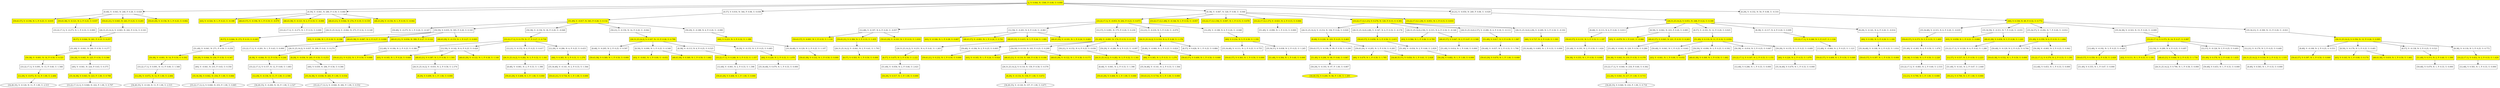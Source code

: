 digraph {nodecdf7cd9594ad44c6a8752987550eac6e [label="[], V: 0.044, N: 1500, P: 0.00, U: 0.000", shape="box", fillcolor=yellow, style=filled];
nodefbf0f184972a4de892998284f1120c69 [label="[0,48], V: -0.043, N: 248, P: 0.28, U: 0.028", shape="box"];
node559e3ee1ff1449358e670941b3fd97f3 [label="[59,43,57], V: -0.194, N: 1, P: 0.25, U: -0.035", shape="box", fillcolor=yellow, style=filled];
nodefbf0f184972a4de892998284f1120c69 -> node559e3ee1ff1449358e670941b3fd97f3;
node09cb5db0d84641368be1bdd8b71d37bd [label="[59,43,38], V: -0.121, N: 2, P: 0.25, U: 0.037", shape="box", fillcolor=yellow, style=filled];
nodeb1d6a8e679534c09b341a597ca86a5fc [label="[33,22,17,1], V: -0.273, N: 1, P: 0.33, U: 0.000", shape="box"];
node09cb5db0d84641368be1bdd8b71d37bd -> nodeb1d6a8e679534c09b341a597ca86a5fc;
nodefbf0f184972a4de892998284f1120c69 -> node09cb5db0d84641368be1bdd8b71d37bd;
nodeb70d1be71f014fc994460257d2fdcc20 [label="[59,43,21], V: 0.045, N: 243, P: 0.25, U: 0.203", shape="box", fillcolor=yellow, style=filled];
node703f654d61014d66a55c1176c318f6c2 [label="[26,31,25,14,2], V: -0.043, N: 242, P: 0.32, U: 0.161", shape="box"];
noded98b7e4cb14c4d9da69cf3e8e203452b [label="[8,57], V: 0.044, N: 241, P: 0.33, U: 0.257", shape="box", fillcolor=yellow, style=filled];
node2be133e4be4a461cb9239f635c6e7f6f [label="[51,49], V: -0.041, N: 240, P: 0.50, U: 0.277", shape="box"];
node17e1005ee3644946a7b67e35718baa7a [label="[50,38], V: -0.001, N: 14, P: 0.50, U: 0.321", shape="box", fillcolor=yellow, style=filled];
node9038852ae9cf41348162ee91c7b73fdd [label="[33,22,17,1], V: 0.091, N: 13, P: 0.60, U: 1.568", shape="box"];
node3dd1236a30b64e36808d3a605a17480b [label="[12,29], V: -0.072, N: 12, P: 1.00, U: 2.484", shape="box", fillcolor=yellow, style=filled];
node376fcd6a359b4eb4b6e0c2aae80a2b91 [label="[34,40,35], V: -0.120, N: 11, P: 1.00, U: 2.515", shape="ellipse"];
node3dd1236a30b64e36808d3a605a17480b -> node376fcd6a359b4eb4b6e0c2aae80a2b91;
node9038852ae9cf41348162ee91c7b73fdd -> node3dd1236a30b64e36808d3a605a17480b;
node17e1005ee3644946a7b67e35718baa7a -> node9038852ae9cf41348162ee91c7b73fdd;
node2be133e4be4a461cb9239f635c6e7f6f -> node17e1005ee3644946a7b67e35718baa7a;
node5249b02521be415c81aee5374c72b631 [label="[50,29], V: 0.045, N: 225, P: 0.50, U: 0.366", shape="box", fillcolor=yellow, style=filled];
node45192e12cdfa4cfcb5abe7a6384c932d [label="[40], V: -0.041, N: 224, P: 0.63, U: 0.375", shape="box"];
node7d41a12db1974d48a198cfe714662c7b [label="[35,34,38], V: 0.043, N: 223, P: 1.00, U: 0.708", shape="box", fillcolor=yellow, style=filled];
node60d723d6bc154d56ab5b9abde0a153e8 [label="[33,22,17,12,1], V: 0.040, N: 222, P: 1.00, U: 0.707", shape="ellipse"];
node7d41a12db1974d48a198cfe714662c7b -> node60d723d6bc154d56ab5b9abde0a153e8;
node45192e12cdfa4cfcb5abe7a6384c932d -> node7d41a12db1974d48a198cfe714662c7b;
node5249b02521be415c81aee5374c72b631 -> node45192e12cdfa4cfcb5abe7a6384c932d;
node2be133e4be4a461cb9239f635c6e7f6f -> node5249b02521be415c81aee5374c72b631;
noded98b7e4cb14c4d9da69cf3e8e203452b -> node2be133e4be4a461cb9239f635c6e7f6f;
node703f654d61014d66a55c1176c318f6c2 -> noded98b7e4cb14c4d9da69cf3e8e203452b;
nodeb70d1be71f014fc994460257d2fdcc20 -> node703f654d61014d66a55c1176c318f6c2;
nodefbf0f184972a4de892998284f1120c69 -> nodeb70d1be71f014fc994460257d2fdcc20;
node7fd7612f0feb4b12b140b87bf3f72e57 [label="[59,43,29], V: -0.156, N: 1, P: 0.25, U: 0.002", shape="box", fillcolor=yellow, style=filled];
nodefbf0f184972a4de892998284f1120c69 -> node7fd7612f0feb4b12b140b87bf3f72e57;
nodecdf7cd9594ad44c6a8752987550eac6e -> nodefbf0f184972a4de892998284f1120c69;
node6e9bae529e1f4dddb448a16462a08417 [label="[0,59], V: -0.041, N: 280, P: 0.39, U: 0.060", shape="box"];
node390729fbdb82465eb7d8c64c7629e1c5 [label="[43], V: -0.324, N: 1, P: 0.23, U: -0.188", shape="box", fillcolor=yellow, style=filled];
node6e9bae529e1f4dddb448a16462a08417 -> node390729fbdb82465eb7d8c64c7629e1c5;
node38a12887caa6421098987c473ffe29c3 [label="[48,43,57], V: -0.194, N: 1, P: 0.19, U: -0.079", shape="box", fillcolor=yellow, style=filled];
node6e9bae529e1f4dddb448a16462a08417 -> node38a12887caa6421098987c473ffe29c3;
node33ec1484f07b414cb4205cf6674a8a05 [label="[48,43,38], V: -0.121, N: 2, P: 0.19, U: -0.006", shape="box", fillcolor=yellow, style=filled];
nodecc1ddbaa59da48d2badc750a624713c0 [label="[33,22,17,1], V: -0.273, N: 1, P: 0.33, U: 0.000", shape="box"];
node33ec1484f07b414cb4205cf6674a8a05 -> nodecc1ddbaa59da48d2badc750a624713c0;
node6e9bae529e1f4dddb448a16462a08417 -> node33ec1484f07b414cb4205cf6674a8a05;
node6ce6ce2591b946fba9f9f1eaae4ff62c [label="[48,43,21], V: 0.044, N: 274, P: 0.19, U: 0.159", shape="box", fillcolor=yellow, style=filled];
nodefc2d81e919784d908d1f8b33f0fc940f [label="[26,31,25,14,2], V: -0.042, N: 273, P: 0.32, U: 0.149", shape="box"];
node5fe260bec01c44a1abee33a3be567b93 [label="[8,57], V: 0.044, N: 272, P: 0.33, U: 0.245", shape="box", fillcolor=yellow, style=filled];
node3a516d012d4f4378a30a042dd5751e61 [label="[51,49], V: -0.041, N: 271, P: 0.50, U: 0.258", shape="box"];
nodedd0a2cdf9e6d47108a6726dfa87d69b9 [label="[50,38], V: -0.001, N: 14, P: 0.50, U: 0.302", shape="box", fillcolor=yellow, style=filled];
noded7a1d0d88ce0466bbb6ca84268118241 [label="[33,22,17,1], V: 0.091, N: 13, P: 0.60, U: 1.568", shape="box"];
node856fc2a4e5a24a69b1aebead1d133229 [label="[12,29], V: -0.072, N: 12, P: 1.00, U: 2.484", shape="box", fillcolor=yellow, style=filled];
nodef0a925424ff4451799ac3de2185801cc [label="[34,40,35], V: -0.120, N: 11, P: 1.00, U: 2.515", shape="ellipse"];
node856fc2a4e5a24a69b1aebead1d133229 -> nodef0a925424ff4451799ac3de2185801cc;
noded7a1d0d88ce0466bbb6ca84268118241 -> node856fc2a4e5a24a69b1aebead1d133229;
nodedd0a2cdf9e6d47108a6726dfa87d69b9 -> noded7a1d0d88ce0466bbb6ca84268118241;
node3a516d012d4f4378a30a042dd5751e61 -> nodedd0a2cdf9e6d47108a6726dfa87d69b9;
node5fd26df13c7d41efb5fd0f3702c6ce73 [label="[50,29], V: 0.044, N: 256, P: 0.50, U: 0.347", shape="box", fillcolor=yellow, style=filled];
node58ba4f757cea42fe82a73b27c95dcf07 [label="[40], V: -0.041, N: 255, P: 0.63, U: 0.350", shape="box"];
node2162aa7459f340d4b368668ac63eab2d [label="[35,34,38], V: 0.042, N: 254, P: 1.00, U: 0.666", shape="box", fillcolor=yellow, style=filled];
node0fb168cced504630a44719b5929384d0 [label="[33,22,17,12,1], V: 0.040, N: 253, P: 1.00, U: 0.665", shape="ellipse"];
node2162aa7459f340d4b368668ac63eab2d -> node0fb168cced504630a44719b5929384d0;
node58ba4f757cea42fe82a73b27c95dcf07 -> node2162aa7459f340d4b368668ac63eab2d;
node5fd26df13c7d41efb5fd0f3702c6ce73 -> node58ba4f757cea42fe82a73b27c95dcf07;
node3a516d012d4f4378a30a042dd5751e61 -> node5fd26df13c7d41efb5fd0f3702c6ce73;
node5fe260bec01c44a1abee33a3be567b93 -> node3a516d012d4f4378a30a042dd5751e61;
nodefc2d81e919784d908d1f8b33f0fc940f -> node5fe260bec01c44a1abee33a3be567b93;
node6ce6ce2591b946fba9f9f1eaae4ff62c -> nodefc2d81e919784d908d1f8b33f0fc940f;
node6e9bae529e1f4dddb448a16462a08417 -> node6ce6ce2591b946fba9f9f1eaae4ff62c;
nodea6220ff255604c38a51a672af4182e57 [label="[48,43,29], V: -0.156, N: 1, P: 0.19, U: -0.042", shape="box", fillcolor=yellow, style=filled];
node6e9bae529e1f4dddb448a16462a08417 -> nodea6220ff255604c38a51a672af4182e57;
nodecdf7cd9594ad44c6a8752987550eac6e -> node6e9bae529e1f4dddb448a16462a08417;
node111ecbb84fb941a696602bf75c50cdb2 [label="[0,57], V: 0.016, N: 344, P: 0.08, U: 0.038", shape="box"];
node3e1af1dae3a04372bcd637e11965311a [label="[51,49], V: -0.017, N: 343, P: 0.28, U: 0.132", shape="box", fillcolor=yellow, style=filled];
node1113868854924cdd813cd8ca4998764b [label="[50,48], V: -0.275, N: 1, P: 0.20, U: -0.167", shape="box"];
node3e1af1dae3a04372bcd637e11965311a -> node1113868854924cdd813cd8ca4998764b;
nodedbb672f070b54cc797a7155350f28ad1 [label="[50,59], V: 0.035, N: 305, P: 0.20, U: 0.143", shape="box"];
node1740614f1c854c2dabd374da4cfd15bc [label="[43], V: -0.296, N: 1, P: 0.18, U: -0.196", shape="box", fillcolor=yellow, style=filled];
nodedbb672f070b54cc797a7155350f28ad1 -> node1740614f1c854c2dabd374da4cfd15bc;
node38ae50675ae14b72b633d420df72b510 [label="[48,43,38], V: -0.067, N: 2, P: 0.27, U: 0.090", shape="box", fillcolor=yellow, style=filled];
node75cce0f48dec4df58343acac755b4d32 [label="[33,22,17,1], V: -0.201, N: 1, P: 0.43, U: 0.000", shape="box"];
node38ae50675ae14b72b633d420df72b510 -> node75cce0f48dec4df58343acac755b4d32;
nodedbb672f070b54cc797a7155350f28ad1 -> node38ae50675ae14b72b633d420df72b510;
nodea347ebb98ff94293b6f8eaacf654afa9 [label="[48,43,21], V: -0.034, N: 300, P: 0.27, U: 0.122", shape="box", fillcolor=yellow, style=filled];
node2eca1d45f3164c79b9bfa7e6e504bab5 [label="[26,31,25,14,2], V: 0.037, N: 299, P: 0.41, U: 0.274", shape="box"];
node6ade15461dd54b33876767ec65d7e714 [label="[8,38], V: -0.044, N: 13, P: 0.50, U: 0.244", shape="box", fillcolor=yellow, style=filled];
node6c6e7cc1f5434edc80f6ba34bf735ec2 [label="[33,22,17,1], V: 0.157, N: 12, P: 0.60, U: 1.683", shape="box"];
node1b513367a56a41b6acf2e31d8cc908c1 [label="[12,29], V: -0.136, N: 11, P: 1.00, U: 2.506", shape="box", fillcolor=yellow, style=filled];
node75b7f148762242a8aba8303553d31070 [label="[34,40,35], V: -0.200, N: 10, P: 1.00, U: 2.527", shape="ellipse"];
node1b513367a56a41b6acf2e31d8cc908c1 -> node75b7f148762242a8aba8303553d31070;
node6c6e7cc1f5434edc80f6ba34bf735ec2 -> node1b513367a56a41b6acf2e31d8cc908c1;
node6ade15461dd54b33876767ec65d7e714 -> node6c6e7cc1f5434edc80f6ba34bf735ec2;
node2eca1d45f3164c79b9bfa7e6e504bab5 -> node6ade15461dd54b33876767ec65d7e714;
nodec4426fd82a6b4a45b982349109babbf9 [label="[8,29], V: -0.036, N: 285, P: 0.50, U: 0.253", shape="box", fillcolor=yellow, style=filled];
node99fc540016314d2ba5c8cbd0348a6313 [label="[40], V: 0.039, N: 284, P: 0.56, U: 0.366", shape="box"];
nodefb73f02e91d547b0a2c3755224f0d473 [label="[35,34,38], V: -0.038, N: 283, P: 1.00, U: 0.554", shape="box", fillcolor=yellow, style=filled];
node73138088c7954bfa87bff8d2447e576d [label="[33,22,17,12,1], V: -0.040, N: 282, P: 1.00, U: 0.552", shape="ellipse"];
nodefb73f02e91d547b0a2c3755224f0d473 -> node73138088c7954bfa87bff8d2447e576d;
node99fc540016314d2ba5c8cbd0348a6313 -> nodefb73f02e91d547b0a2c3755224f0d473;
nodec4426fd82a6b4a45b982349109babbf9 -> node99fc540016314d2ba5c8cbd0348a6313;
node2eca1d45f3164c79b9bfa7e6e504bab5 -> nodec4426fd82a6b4a45b982349109babbf9;
nodea347ebb98ff94293b6f8eaacf654afa9 -> node2eca1d45f3164c79b9bfa7e6e504bab5;
nodedbb672f070b54cc797a7155350f28ad1 -> nodea347ebb98ff94293b6f8eaacf654afa9;
node5ef468fe91db45409ed9e74980343759 [label="[48,43,29], V: -0.153, N: 1, P: 0.27, U: 0.003", shape="box", fillcolor=yellow, style=filled];
nodedbb672f070b54cc797a7155350f28ad1 -> node5ef468fe91db45409ed9e74980343759;
node3e1af1dae3a04372bcd637e11965311a -> nodedbb672f070b54cc797a7155350f28ad1;
nodefdd24fc314974c3f89863b3ebb8765cc [label="[50,38], V: -0.156, N: 18, P: 0.20, U: -0.048", shape="box"];
node08b17933fcf443cb9a4ad71a70e54caa [label="[33,22,17,1], V: 0.170, N: 17, P: 0.27, U: 0.730", shape="box", fillcolor=yellow, style=filled];
node2f599da1d2d5456083cbd517adfed119 [label="[12,48], V: -0.184, N: 2, P: 0.25, U: 0.386", shape="box"];
node39216384eb13402dabe1fd9924f2185b [label="[59,43,21], V: 0.232, N: 1, P: 0.50, U: 0.000", shape="box", fillcolor=yellow, style=filled];
node2f599da1d2d5456083cbd517adfed119 -> node39216384eb13402dabe1fd9924f2185b;
node08b17933fcf443cb9a4ad71a70e54caa -> node2f599da1d2d5456083cbd517adfed119;
node7f1fca6e291e4dd59c1edb846b8ff835 [label="[12,59], V: -0.142, N: 6, P: 0.25, U: 0.428", shape="box"];
node61cc36b321434dbdac880a9b05d789a7 [label="[43], V: -0.165, N: 1, P: 0.24, U: 0.644", shape="box", fillcolor=yellow, style=filled];
node7f1fca6e291e4dd59c1edb846b8ff835 -> node61cc36b321434dbdac880a9b05d789a7;
node6ad8c259e8b14741bc78009f83fbdfd6 [label="[48,43,21], V: 0.387, N: 3, P: 0.38, U: 1.593", shape="box", fillcolor=yellow, style=filled];
node56cf99f1de1c49c488602adff56752c8 [label="[26,31,25,14,2], V: -0.035, N: 2, P: 0.58, U: 2.374", shape="box"];
nodebce52790272940fd9f0973a13960d6ea [label="[8,29], V: 0.499, N: 1, P: 1.00, U: 0.000", shape="box", fillcolor=yellow, style=filled];
node56cf99f1de1c49c488602adff56752c8 -> nodebce52790272940fd9f0973a13960d6ea;
node6ad8c259e8b14741bc78009f83fbdfd6 -> node56cf99f1de1c49c488602adff56752c8;
node7f1fca6e291e4dd59c1edb846b8ff835 -> node6ad8c259e8b14741bc78009f83fbdfd6;
node09cbea24801b402dbda213133c316071 [label="[48,43,29], V: -0.122, N: 1, P: 0.38, U: 1.140", shape="box", fillcolor=yellow, style=filled];
node7f1fca6e291e4dd59c1edb846b8ff835 -> node09cbea24801b402dbda213133c316071;
node08b17933fcf443cb9a4ad71a70e54caa -> node7f1fca6e291e4dd59c1edb846b8ff835;
nodee3e97f0a22224e519dc108d972d47ffc [label="[12,21], V: -0.152, N: 4, P: 0.25, U: 0.417", shape="box"];
node1ec42714acf8482196e0d335348835c1 [label="[26,31,25,14,2], V: 0.282, N: 3, P: 0.32, U: 1.341", shape="box", fillcolor=yellow, style=filled];
node1e19aff0542f40a0876faf49f51a3ba0 [label="[8,48], V: -0.061, N: 2, P: 0.33, U: 1.398", shape="box"];
node6896f63ae7614df2ba63dd1fb8ae8db7 [label="[59,43,29], V: 0.408, N: 1, P: 1.00, U: 0.000", shape="box", fillcolor=yellow, style=filled];
node1e19aff0542f40a0876faf49f51a3ba0 -> node6896f63ae7614df2ba63dd1fb8ae8db7;
node1ec42714acf8482196e0d335348835c1 -> node1e19aff0542f40a0876faf49f51a3ba0;
nodee3e97f0a22224e519dc108d972d47ffc -> node1ec42714acf8482196e0d335348835c1;
node08b17933fcf443cb9a4ad71a70e54caa -> nodee3e97f0a22224e519dc108d972d47ffc;
node100aef8c70914169b4befed4495b7be7 [label="[12,29], V: -0.286, N: 4, P: 0.25, U: 0.433", shape="box"];
node5b4b88efc79246759a692b7a9d6f278e [label="[40], V: 0.365, N: 3, P: 0.31, U: 1.276", shape="box", fillcolor=yellow, style=filled];
nodeaf24b27c3ad24f23abcec1fda9dc9005 [label="[35,34,48], V: -0.141, N: 2, P: 0.33, U: 1.564", shape="box"];
nodec17e3d852be24e148bccbfc22f7c4685 [label="[59,43,21], V: 0.734, N: 1, P: 1.00, U: 0.000", shape="box", fillcolor=yellow, style=filled];
nodeaf24b27c3ad24f23abcec1fda9dc9005 -> nodec17e3d852be24e148bccbfc22f7c4685;
node5b4b88efc79246759a692b7a9d6f278e -> nodeaf24b27c3ad24f23abcec1fda9dc9005;
node100aef8c70914169b4befed4495b7be7 -> node5b4b88efc79246759a692b7a9d6f278e;
node08b17933fcf443cb9a4ad71a70e54caa -> node100aef8c70914169b4befed4495b7be7;
nodefdd24fc314974c3f89863b3ebb8765cc -> node08b17933fcf443cb9a4ad71a70e54caa;
node3e1af1dae3a04372bcd637e11965311a -> nodefdd24fc314974c3f89863b3ebb8765cc;
nodea8895aef2ec947b5aa51f9a9cb126a6c [label="[50,21], V: -0.150, N: 14, P: 0.20, U: -0.042", shape="box"];
node1aca003debca475bb6aef139adf20ff0 [label="[26,31,25,14,2], V: 0.167, N: 13, P: 0.26, U: 0.790", shape="box", fillcolor=yellow, style=filled];
nodeb0ba997f27404f7ca5cb3f643710e584 [label="[8,48], V: -0.205, N: 2, P: 0.25, U: 0.597", shape="box"];
nodeeb20715d7fbf42c5a2aee1f1b71dd805 [label="[59,43,38], V: 0.369, N: 1, P: 0.50, U: 0.000", shape="box", fillcolor=yellow, style=filled];
nodeb0ba997f27404f7ca5cb3f643710e584 -> nodeeb20715d7fbf42c5a2aee1f1b71dd805;
node1aca003debca475bb6aef139adf20ff0 -> nodeb0ba997f27404f7ca5cb3f643710e584;
node9fa669714b6941a1a8729b3adda8f1ce [label="[8,59], V: -0.090, N: 3, P: 0.25, U: 0.548", shape="box"];
nodec6f79ebc5bd244d3a77ae69b662b99da [label="[43], V: -0.041, N: 1, P: 0.00, U: -0.032", shape="box", fillcolor=yellow, style=filled];
node9fa669714b6941a1a8729b3adda8f1ce -> nodec6f79ebc5bd244d3a77ae69b662b99da;
node2876ea6511fb4a5bb694c58a79c3790c [label="[48,43,38], V: 0.369, N: 1, P: 0.50, U: 1.662", shape="box", fillcolor=yellow, style=filled];
node9fa669714b6941a1a8729b3adda8f1ce -> node2876ea6511fb4a5bb694c58a79c3790c;
node1aca003debca475bb6aef139adf20ff0 -> node9fa669714b6941a1a8729b3adda8f1ce;
node6493939359a94ba9b6bb50139a065fec [label="[8,38], V: -0.113, N: 4, P: 0.25, U: 0.525", shape="box"];
node9288e3b801de4feb99ba97faf531b55a [label="[33,22,17,1], V: 0.248, N: 3, P: 0.33, U: 1.337", shape="box", fillcolor=yellow, style=filled];
node2dc89babf6a54a519b42191297536061 [label="[12,48], V: -0.061, N: 2, P: 0.33, U: 1.398", shape="box"];
node80dd885156204b098b7ea6bc1b18ea3b [label="[59,43,29], V: 0.408, N: 1, P: 1.00, U: 0.000", shape="box", fillcolor=yellow, style=filled];
node2dc89babf6a54a519b42191297536061 -> node80dd885156204b098b7ea6bc1b18ea3b;
node9288e3b801de4feb99ba97faf531b55a -> node2dc89babf6a54a519b42191297536061;
node6493939359a94ba9b6bb50139a065fec -> node9288e3b801de4feb99ba97faf531b55a;
node1aca003debca475bb6aef139adf20ff0 -> node6493939359a94ba9b6bb50139a065fec;
node967d1947fa3b4a9c81b376003f6df49b [label="[8,29], V: -0.155, N: 3, P: 0.25, U: 0.483", shape="box"];
node5c00fbe7a3654fe18c0f459bf5fbd351 [label="[40], V: 0.226, N: 2, P: 0.33, U: 1.079", shape="box", fillcolor=yellow, style=filled];
node8094a0c39a644643bcbfe946761fb7e4 [label="[35,34,48], V: 0.479, N: 1, P: 0.33, U: 0.000", shape="box"];
node5c00fbe7a3654fe18c0f459bf5fbd351 -> node8094a0c39a644643bcbfe946761fb7e4;
node967d1947fa3b4a9c81b376003f6df49b -> node5c00fbe7a3654fe18c0f459bf5fbd351;
node1aca003debca475bb6aef139adf20ff0 -> node967d1947fa3b4a9c81b376003f6df49b;
nodea8895aef2ec947b5aa51f9a9cb126a6c -> node1aca003debca475bb6aef139adf20ff0;
node3e1af1dae3a04372bcd637e11965311a -> nodea8895aef2ec947b5aa51f9a9cb126a6c;
node3f1ff7a7cd9e49c68d3734c7f8284fdc [label="[50,29], V: -0.188, N: 4, P: 0.20, U: -0.080", shape="box"];
nodeadc9d6a6bfac40b1a59852239da5506b [label="[40], V: 0.223, N: 3, P: 0.32, U: 1.189", shape="box", fillcolor=yellow, style=filled];
node96522befdea34dbc87cccc4529f10509 [label="[35,34,48], V: -0.129, N: 2, P: 0.25, U: 1.107", shape="box"];
node87322f4355304573beb84e94a6a2cc89 [label="[59,43,38], V: 0.532, N: 1, P: 0.50, U: 0.000", shape="box", fillcolor=yellow, style=filled];
node96522befdea34dbc87cccc4529f10509 -> node87322f4355304573beb84e94a6a2cc89;
nodeadc9d6a6bfac40b1a59852239da5506b -> node96522befdea34dbc87cccc4529f10509;
node3f1ff7a7cd9e49c68d3734c7f8284fdc -> nodeadc9d6a6bfac40b1a59852239da5506b;
node3e1af1dae3a04372bcd637e11965311a -> node3f1ff7a7cd9e49c68d3734c7f8284fdc;
node111ecbb84fb941a696602bf75c50cdb2 -> node3e1af1dae3a04372bcd637e11965311a;
nodecdf7cd9594ad44c6a8752987550eac6e -> node111ecbb84fb941a696602bf75c50cdb2;
node097d25b7b0834c898ec91272f5348d9a [label="[0,38], V: -0.067, N: 328, P: 0.08, U: -0.046", shape="box"];
nodedd84ab360fae40e8a6afdadd57ba356f [label="[33,22,17,1], V: -0.053, N: 202, P: 0.23, U: 0.073", shape="box", fillcolor=yellow, style=filled];
node607bf1313867409b89bb730aba01da47 [label="[12,48], V: -0.197, N: 6, P: 0.20, U: -0.057", shape="box"];
node1caf3118f5e24cf7b543b80aeefe4b97 [label="[59,43,57], V: -0.001, N: 1, P: 0.33, U: 1.110", shape="box", fillcolor=yellow, style=filled];
node607bf1313867409b89bb730aba01da47 -> node1caf3118f5e24cf7b543b80aeefe4b97;
node2b3b4ee34ca94691910fbe90779cdd24 [label="[59,43,21], V: 0.384, N: 3, P: 0.33, U: 1.435", shape="box", fillcolor=yellow, style=filled];
node9b48606354364ea1b5ec4e943badccd5 [label="[26,31,25,14,2], V: -0.041, N: 2, P: 0.41, U: 1.793", shape="box"];
nodee9708bb5400345b0b2e4dd1a2c5b57f5 [label="[8,57], V: 0.503, N: 1, P: 0.50, U: 0.000", shape="box", fillcolor=yellow, style=filled];
node9b48606354364ea1b5ec4e943badccd5 -> nodee9708bb5400345b0b2e4dd1a2c5b57f5;
node2b3b4ee34ca94691910fbe90779cdd24 -> node9b48606354364ea1b5ec4e943badccd5;
node607bf1313867409b89bb730aba01da47 -> node2b3b4ee34ca94691910fbe90779cdd24;
node87ec16bf02bd4dfeb02648ecf416bf58 [label="[59,43,29], V: -0.101, N: 1, P: 0.33, U: 1.010", shape="box", fillcolor=yellow, style=filled];
node607bf1313867409b89bb730aba01da47 -> node87ec16bf02bd4dfeb02648ecf416bf58;
nodedd84ab360fae40e8a6afdadd57ba356f -> node607bf1313867409b89bb730aba01da47;
node8c4cd27f07bf4cb6b896817431b20ec8 [label="[12,59], V: -0.201, N: 9, P: 0.20, U: -0.061", shape="box"];
nodec94f172780544b93ab2784af58a17a11 [label="[43], V: -0.166, N: 1, P: 0.28, U: 0.667", shape="box", fillcolor=yellow, style=filled];
node8c4cd27f07bf4cb6b896817431b20ec8 -> nodec94f172780544b93ab2784af58a17a11;
node1bc3dceab8834888918302deac641970 [label="[48,43,57], V: -0.001, N: 1, P: 0.24, U: 0.701", shape="box", fillcolor=yellow, style=filled];
node8c4cd27f07bf4cb6b896817431b20ec8 -> node1bc3dceab8834888918302deac641970;
nodef0ff9336d4224b94b2e54a0e59ee48a0 [label="[48,43,21], V: 0.415, N: 5, P: 0.24, U: 1.091", shape="box", fillcolor=yellow, style=filled];
node4ba64727550448198f3a0aecf44021cd [label="[26,31,25,14,2], V: -0.251, N: 4, P: 0.41, U: 1.263", shape="box"];
node601d421558b84340898707b85ac963df [label="[8,57], V: 0.475, N: 3, P: 0.50, U: 2.222", shape="box", fillcolor=yellow, style=filled];
node35f38510bd884b0a88e6875f88059a44 [label="[51,49], V: -0.056, N: 2, P: 0.66, U: 2.621", shape="box"];
node8bd934539c2045448b9855366649e779 [label="[50,29], V: 0.517, N: 1, P: 1.00, U: 0.000", shape="box", fillcolor=yellow, style=filled];
node35f38510bd884b0a88e6875f88059a44 -> node8bd934539c2045448b9855366649e779;
node601d421558b84340898707b85ac963df -> node35f38510bd884b0a88e6875f88059a44;
node4ba64727550448198f3a0aecf44021cd -> node601d421558b84340898707b85ac963df;
nodef0ff9336d4224b94b2e54a0e59ee48a0 -> node4ba64727550448198f3a0aecf44021cd;
node8c4cd27f07bf4cb6b896817431b20ec8 -> nodef0ff9336d4224b94b2e54a0e59ee48a0;
nodefe33937fc2594e69b7b87d6dfd81d1ce [label="[48,43,29], V: -0.101, N: 1, P: 0.24, U: 0.601", shape="box", fillcolor=yellow, style=filled];
node8c4cd27f07bf4cb6b896817431b20ec8 -> nodefe33937fc2594e69b7b87d6dfd81d1ce;
nodedd84ab360fae40e8a6afdadd57ba356f -> node8c4cd27f07bf4cb6b896817431b20ec8;
nodef838a028ebf64c82897da62a218ebd10 [label="[12,57], V: 0.091, N: 175, P: 0.20, U: 0.230", shape="box"];
nodeebf22a4e54ee46399b91be3c516efbbc [label="[51,49], V: -0.091, N: 174, P: 0.33, U: 0.155", shape="box", fillcolor=yellow, style=filled];
node22e8f4ff0bbf46caa4e06043da2aee86 [label="[50,48], V: -0.184, N: 2, P: 0.25, U: 0.005", shape="box"];
node5d11bbe0b43e4f91a45acac150433ff1 [label="[59,43,21], V: 0.232, N: 1, P: 0.50, U: 0.000", shape="box", fillcolor=yellow, style=filled];
node22e8f4ff0bbf46caa4e06043da2aee86 -> node5d11bbe0b43e4f91a45acac150433ff1;
nodeebf22a4e54ee46399b91be3c516efbbc -> node22e8f4ff0bbf46caa4e06043da2aee86;
nodefeb38eaca59a4e9facb6708dc1e7728a [label="[50,59], V: 0.110, N: 163, P: 0.25, U: 0.299", shape="box"];
node382fec295dc346fbb53e4ef78eb15d65 [label="[43], V: -0.165, N: 1, P: 0.24, U: 0.024", shape="box", fillcolor=yellow, style=filled];
nodefeb38eaca59a4e9facb6708dc1e7728a -> node382fec295dc346fbb53e4ef78eb15d65;
nodea03f301cb9834418a37d06ea1f33692f [label="[48,43,21], V: -0.110, N: 160, P: 0.38, U: 0.184", shape="box", fillcolor=yellow, style=filled];
node9ce344adc2564327805b387e199d71cc [label="[26,31,25,14,2], V: 0.118, N: 159, P: 0.58, U: 0.576", shape="box"];
node2fbbb31f524b4b7d98072824f82dd711 [label="[8,29], V: -0.116, N: 158, P: 1.00, U: 0.672", shape="box", fillcolor=yellow, style=filled];
node8d08d1ab7d80449aa2689af4e3ce247a [label="[34,40,35], V: -0.120, N: 157, P: 1.00, U: 0.671", shape="ellipse"];
node2fbbb31f524b4b7d98072824f82dd711 -> node8d08d1ab7d80449aa2689af4e3ce247a;
node9ce344adc2564327805b387e199d71cc -> node2fbbb31f524b4b7d98072824f82dd711;
nodea03f301cb9834418a37d06ea1f33692f -> node9ce344adc2564327805b387e199d71cc;
nodefeb38eaca59a4e9facb6708dc1e7728a -> nodea03f301cb9834418a37d06ea1f33692f;
nodea84a488fc568417d811b71b4431ef176 [label="[48,43,29], V: -0.122, N: 1, P: 0.38, U: 0.173", shape="box", fillcolor=yellow, style=filled];
nodefeb38eaca59a4e9facb6708dc1e7728a -> nodea84a488fc568417d811b71b4431ef176;
nodeebf22a4e54ee46399b91be3c516efbbc -> nodefeb38eaca59a4e9facb6708dc1e7728a;
node2b4217d45827460dbe678aeb31195480 [label="[50,21], V: -0.152, N: 4, P: 0.25, U: 0.036", shape="box"];
node00e0718fc2ec4298b5c344ac6a75053a [label="[26,31,25,14,2], V: 0.282, N: 3, P: 0.32, U: 1.341", shape="box", fillcolor=yellow, style=filled];
nodef4c9fd2e8e7a43198339dd635f313814 [label="[8,48], V: -0.061, N: 2, P: 0.33, U: 1.398", shape="box"];
node8d59160c6ec942b78e276248aa7a5f66 [label="[59,43,29], V: 0.408, N: 1, P: 1.00, U: 0.000", shape="box", fillcolor=yellow, style=filled];
nodef4c9fd2e8e7a43198339dd635f313814 -> node8d59160c6ec942b78e276248aa7a5f66;
node00e0718fc2ec4298b5c344ac6a75053a -> nodef4c9fd2e8e7a43198339dd635f313814;
node2b4217d45827460dbe678aeb31195480 -> node00e0718fc2ec4298b5c344ac6a75053a;
nodeebf22a4e54ee46399b91be3c516efbbc -> node2b4217d45827460dbe678aeb31195480;
nodea77ec4816d5f408bb87c2f3d6cdd967e [label="[50,29], V: -0.286, N: 4, P: 0.25, U: -0.097", shape="box"];
nodec9f7f41c907a437fac1cce60e28eaa9f [label="[40], V: 0.365, N: 3, P: 0.31, U: 1.276", shape="box", fillcolor=yellow, style=filled];
node8fba711da1eb453b90b7c926a93468e3 [label="[35,34,48], V: -0.141, N: 2, P: 0.33, U: 1.564", shape="box"];
node902f4ee794044bbdb6f72e75eb4a38ba [label="[59,43,21], V: 0.734, N: 1, P: 1.00, U: 0.000", shape="box", fillcolor=yellow, style=filled];
node8fba711da1eb453b90b7c926a93468e3 -> node902f4ee794044bbdb6f72e75eb4a38ba;
nodec9f7f41c907a437fac1cce60e28eaa9f -> node8fba711da1eb453b90b7c926a93468e3;
nodea77ec4816d5f408bb87c2f3d6cdd967e -> nodec9f7f41c907a437fac1cce60e28eaa9f;
nodeebf22a4e54ee46399b91be3c516efbbc -> nodea77ec4816d5f408bb87c2f3d6cdd967e;
nodef838a028ebf64c82897da62a218ebd10 -> nodeebf22a4e54ee46399b91be3c516efbbc;
nodedd84ab360fae40e8a6afdadd57ba356f -> nodef838a028ebf64c82897da62a218ebd10;
node0d8534edfbf54f6c9ca41c907cd5032d [label="[12,21], V: -0.210, N: 5, P: 0.20, U: -0.070", shape="box"];
node15cbf3bd05a94c578b1d93e12eb024f1 [label="[26,31,25,14,2], V: 0.318, N: 4, P: 0.26, U: 1.178", shape="box", fillcolor=yellow, style=filled];
nodeab5d4b852c1941099c66a0cbf0f90513 [label="[8,48], V: -0.060, N: 2, P: 0.25, U: 0.824", shape="box"];
node3bae552e02e744fda2fd89b65560a488 [label="[59,43,57], V: 0.409, N: 1, P: 0.50, U: 0.000", shape="box", fillcolor=yellow, style=filled];
nodeab5d4b852c1941099c66a0cbf0f90513 -> node3bae552e02e744fda2fd89b65560a488;
node15cbf3bd05a94c578b1d93e12eb024f1 -> nodeab5d4b852c1941099c66a0cbf0f90513;
noded661929b16d44d38a025429430dd5501 [label="[8,57], V: 0.428, N: 1, P: 0.25, U: 0.884", shape="box"];
node15cbf3bd05a94c578b1d93e12eb024f1 -> noded661929b16d44d38a025429430dd5501;
node0d8534edfbf54f6c9ca41c907cd5032d -> node15cbf3bd05a94c578b1d93e12eb024f1;
nodedd84ab360fae40e8a6afdadd57ba356f -> node0d8534edfbf54f6c9ca41c907cd5032d;
node6287e3d084574f4eb58730908f9999ab [label="[12,29], V: -0.188, N: 6, P: 0.20, U: -0.048", shape="box"];
node4292d2dec46a44dbb68530ff90bfc011 [label="[40], V: 0.216, N: 5, P: 0.30, U: 1.192", shape="box", fillcolor=yellow, style=filled];
nodee1e897199918453d98e4b739b2d4c783 [label="[35,34,48], V: -0.111, N: 2, P: 0.25, U: 0.755", shape="box"];
node5a58cdf244e2443ea9b2741ed6e0656e [label="[59,43,57], V: 0.363, N: 1, P: 0.50, U: 0.000", shape="box", fillcolor=yellow, style=filled];
nodee1e897199918453d98e4b739b2d4c783 -> node5a58cdf244e2443ea9b2741ed6e0656e;
node4292d2dec46a44dbb68530ff90bfc011 -> nodee1e897199918453d98e4b739b2d4c783;
node9fc112cf29a9438190a32807ea6f5bc0 [label="[35,34,57], V: 0.038, N: 2, P: 0.25, U: 1.245", shape="box"];
nodef1c99fdae3234e68897a04dd10a48534 [label="[51,49], V: 0.304, N: 1, P: 0.40, U: 0.000", shape="box", fillcolor=yellow, style=filled];
node9fc112cf29a9438190a32807ea6f5bc0 -> nodef1c99fdae3234e68897a04dd10a48534;
node4292d2dec46a44dbb68530ff90bfc011 -> node9fc112cf29a9438190a32807ea6f5bc0;
node6287e3d084574f4eb58730908f9999ab -> node4292d2dec46a44dbb68530ff90bfc011;
nodedd84ab360fae40e8a6afdadd57ba356f -> node6287e3d084574f4eb58730908f9999ab;
node097d25b7b0834c898ec91272f5348d9a -> nodedd84ab360fae40e8a6afdadd57ba356f;
node7a70a77b3e294215bd60eb6745877afe [label="[33,22,17,12,1,48], V: -0.144, N: 1, P: 0.16, U: -0.057", shape="box", fillcolor=yellow, style=filled];
node097d25b7b0834c898ec91272f5348d9a -> node7a70a77b3e294215bd60eb6745877afe;
node3e2c2f11c6fc42199170d540c8177036 [label="[33,22,17,12,1,59], V: -0.007, N: 1, P: 0.15, U: 0.078", shape="box", fillcolor=yellow, style=filled];
node097d25b7b0834c898ec91272f5348d9a -> node3e2c2f11c6fc42199170d540c8177036;
nodea180e7038dbf4cbcae0e01cb4622e384 [label="[33,22,17,12,1,57], V: -0.021, N: 2, P: 0.15, U: 0.064", shape="box", fillcolor=yellow, style=filled];
node1dc4c05342d34a4fa4a2a571610cb6bf [label="[51,49], V: -0.090, N: 1, P: 0.33, U: 0.000", shape="box"];
nodea180e7038dbf4cbcae0e01cb4622e384 -> node1dc4c05342d34a4fa4a2a571610cb6bf;
node097d25b7b0834c898ec91272f5348d9a -> nodea180e7038dbf4cbcae0e01cb4622e384;
node6100877a69114aa2a4ce5dc99eef529d [label="[33,22,17,12,1,21], V: 0.276, N: 120, P: 0.15, U: 0.361", shape="box", fillcolor=yellow, style=filled];
node75432a5e0ef044e5b5a8823542bae996 [label="[26,31,25,14,2], V: -0.214, N: 104, P: 0.26, U: 0.020", shape="box"];
nodedd4e58a72015474b8492ee04f7b431fe [label="[8,48], V: 0.220, N: 103, P: 0.25, U: 0.463", shape="box", fillcolor=yellow, style=filled];
nodea7203e98e5b04ae896bb70b3ea01c2d1 [label="[59,43,57], V: -0.198, N: 99, P: 0.50, U: 0.290", shape="box"];
node556ad7e3c6b34f0ca1ce02f119b52e66 [label="[51,49], V: 0.206, N: 98, P: 0.66, U: 0.867", shape="box", fillcolor=yellow, style=filled];
nodeb4be0d532a2b46ecbc78b1b6d31f1afa [label="[50,29], V: -0.193, N: 97, P: 1.00, U: 0.807", shape="box"];
nodeb872881b8526468f91688647eae58b0b [label="[34,40,35], V: 0.200, N: 96, P: 1.00, U: 1.205", shape="ellipse", fillcolor=yellow, style=filled];
nodeb4be0d532a2b46ecbc78b1b6d31f1afa -> nodeb872881b8526468f91688647eae58b0b;
node556ad7e3c6b34f0ca1ce02f119b52e66 -> nodeb4be0d532a2b46ecbc78b1b6d31f1afa;
nodea7203e98e5b04ae896bb70b3ea01c2d1 -> node556ad7e3c6b34f0ca1ce02f119b52e66;
nodedd4e58a72015474b8492ee04f7b431fe -> nodea7203e98e5b04ae896bb70b3ea01c2d1;
node175256e279b044bf848e8f0437c0a855 [label="[59,43,29], V: -0.205, N: 3, P: 0.50, U: 0.283", shape="box"];
node8c4e2828231b4fc2a12eefd7e74df091 [label="[40], V: 0.479, N: 1, P: 0.39, U: 1.785", shape="box", fillcolor=yellow, style=filled];
node175256e279b044bf848e8f0437c0a855 -> node8c4e2828231b4fc2a12eefd7e74df091;
node74365d193f864102b0acc87acd8e6b12 [label="[34,40,35,57], V: 0.656, N: 1, P: 0.61, U: 2.028", shape="box", fillcolor=yellow, style=filled];
node175256e279b044bf848e8f0437c0a855 -> node74365d193f864102b0acc87acd8e6b12;
nodedd4e58a72015474b8492ee04f7b431fe -> node175256e279b044bf848e8f0437c0a855;
node75432a5e0ef044e5b5a8823542bae996 -> nodedd4e58a72015474b8492ee04f7b431fe;
node6100877a69114aa2a4ce5dc99eef529d -> node75432a5e0ef044e5b5a8823542bae996;
noded1678ceb57c1479c9c55e998fec308ff [label="[26,31,25,14,8,2,48], V: -0.347, N: 4, P: 0.19, U: -0.178", shape="box"];
nodecccca568260241da943b29b8aa281eba [label="[59,43,57], V: 0.658, N: 3, P: 0.50, U: 2.415", shape="box", fillcolor=yellow, style=filled];
nodeb7956a08ca9645ddab970b0a307f401e [label="[51,49], V: -0.034, N: 2, P: 0.66, U: 2.829", shape="box"];
node27ba878d84514607a81765b53a8febea [label="[50,29], V: 0.682, N: 1, P: 1.00, U: 0.000", shape="box", fillcolor=yellow, style=filled];
nodeb7956a08ca9645ddab970b0a307f401e -> node27ba878d84514607a81765b53a8febea;
nodecccca568260241da943b29b8aa281eba -> nodeb7956a08ca9645ddab970b0a307f401e;
noded1678ceb57c1479c9c55e998fec308ff -> nodecccca568260241da943b29b8aa281eba;
node6100877a69114aa2a4ce5dc99eef529d -> noded1678ceb57c1479c9c55e998fec308ff;
nodefb3b021afbcb425e973ce59e4226a22a [label="[26,31,25,14,8,2,59], V: -0.315, N: 4, P: 0.18, U: -0.148", shape="box"];
node88e3f498398d421baa6ae9767c639259 [label="[43], V: 0.584, N: 1, P: 0.06, U: 0.783", shape="box", fillcolor=yellow, style=filled];
nodefb3b021afbcb425e973ce59e4226a22a -> node88e3f498398d421baa6ae9767c639259;
nodeb7f47fa530344c6592125508bb31d422 [label="[48,43,57], V: 0.647, N: 2, P: 0.47, U: 2.348", shape="box", fillcolor=yellow, style=filled];
node0859a90825af4e82a6b9bd03a10f0750 [label="[51,49], V: 0.614, N: 1, P: 0.66, U: 0.000", shape="box"];
nodeb7f47fa530344c6592125508bb31d422 -> node0859a90825af4e82a6b9bd03a10f0750;
nodefb3b021afbcb425e973ce59e4226a22a -> nodeb7f47fa530344c6592125508bb31d422;
node6100877a69114aa2a4ce5dc99eef529d -> nodefb3b021afbcb425e973ce59e4226a22a;
node4213c266e837475baffe986dc67d6897 [label="[26,31,25,14,8,2,57], V: -0.280, N: 4, P: 0.18, U: -0.113", shape="box"];
node31d35f1f47e643b89de6fc24c4a1964a [label="[51,49], V: 0.617, N: 3, P: 0.39, U: 1.967", shape="box", fillcolor=yellow, style=filled];
node7894dd219a95409594237c5b9fb33d2c [label="[50,48], V: -0.037, N: 2, P: 0.33, U: 1.706", shape="box"];
nodedace1426e84441328abf8f466a57f920 [label="[59,43,29], V: 0.670, N: 1, P: 1.00, U: 0.000", shape="box", fillcolor=yellow, style=filled];
node7894dd219a95409594237c5b9fb33d2c -> nodedace1426e84441328abf8f466a57f920;
node31d35f1f47e643b89de6fc24c4a1964a -> node7894dd219a95409594237c5b9fb33d2c;
node4213c266e837475baffe986dc67d6897 -> node31d35f1f47e643b89de6fc24c4a1964a;
node6100877a69114aa2a4ce5dc99eef529d -> node4213c266e837475baffe986dc67d6897;
node8a79a183271c4823809700b4f3a243cf [label="[26,31,25,14,8,2,29], V: -0.269, N: 3, P: 0.18, U: -0.102", shape="box"];
nodec31cb3109977475bb6a65ad6021bc050 [label="[40], V: 0.727, N: 2, P: 0.20, U: 1.301", shape="box", fillcolor=yellow, style=filled];
node15c1fa710b6e4882bdfe2d3d9cdab187 [label="[35,34,48], V: 0.805, N: 1, P: 0.33, U: 0.000", shape="box"];
nodec31cb3109977475bb6a65ad6021bc050 -> node15c1fa710b6e4882bdfe2d3d9cdab187;
node8a79a183271c4823809700b4f3a243cf -> nodec31cb3109977475bb6a65ad6021bc050;
node6100877a69114aa2a4ce5dc99eef529d -> node8a79a183271c4823809700b4f3a243cf;
node097d25b7b0834c898ec91272f5348d9a -> node6100877a69114aa2a4ce5dc99eef529d;
node4daff88e3f43431da27173f24305de33 [label="[33,22,17,12,1,29], V: -0.051, N: 1, P: 0.15, U: 0.033", shape="box", fillcolor=yellow, style=filled];
node097d25b7b0834c898ec91272f5348d9a -> node4daff88e3f43431da27173f24305de33;
nodecdf7cd9594ad44c6a8752987550eac6e -> node097d25b7b0834c898ec91272f5348d9a;
noded4e1a8306f584057a3dd17498d8f3233 [label="[0,21], V: -0.050, N: 249, P: 0.08, U: -0.029", shape="box"];
nodef93dbba491594300bdec90ac41b47e53 [label="[26,31,25,14,2], V: 0.051, N: 248, P: 0.22, U: 0.189", shape="box", fillcolor=yellow, style=filled];
node84a649bb0d384dfcb7afea8bc472bbcf [label="[8,48], V: -0.113, N: 4, P: 0.20, U: 0.013", shape="box"];
node9966ff73c09d4eaf8897d3a6d8ae796a [label="[59,43,57], V: 0.131, N: 3, P: 0.33, U: 1.197", shape="box", fillcolor=yellow, style=filled];
node0d96a53c0bdc4a73b2eed6107d160788 [label="[51,49], V: -0.191, N: 2, P: 0.50, U: 1.624", shape="box"];
node8371567ed4344394a139485e8ca9b254 [label="[50,38], V: 0.355, N: 1, P: 0.50, U: 0.000", shape="box", fillcolor=yellow, style=filled];
node0d96a53c0bdc4a73b2eed6107d160788 -> node8371567ed4344394a139485e8ca9b254;
node9966ff73c09d4eaf8897d3a6d8ae796a -> node0d96a53c0bdc4a73b2eed6107d160788;
node84a649bb0d384dfcb7afea8bc472bbcf -> node9966ff73c09d4eaf8897d3a6d8ae796a;
nodef93dbba491594300bdec90ac41b47e53 -> node84a649bb0d384dfcb7afea8bc472bbcf;
nodebb1f8d5a99044451acbd4b3198ccedae [label="[8,59], V: -0.042, N: 223, P: 0.20, U: 0.085", shape="box"];
node0938ed91d7cd45819d2089b7601a2102 [label="[43], V: -0.070, N: 1, P: 0.01, U: -0.066", shape="box", fillcolor=yellow, style=filled];
nodebb1f8d5a99044451acbd4b3198ccedae -> node0938ed91d7cd45819d2089b7601a2102;
node342957d927c84d61a76164403f835dac [label="[48,43,57], V: 0.043, N: 221, P: 0.33, U: 0.263", shape="box", fillcolor=yellow, style=filled];
node0d0859bdc27d45b28baf9347ac4b1b84 [label="[51,49], V: -0.043, N: 220, P: 0.50, U: 0.289", shape="box"];
node6c540e05692846759f20d3258b9413c4 [label="[50,38], V: 0.043, N: 219, P: 0.50, U: 0.378", shape="box", fillcolor=yellow, style=filled];
nodef17d34ca91054aa0837bc4003183aeb2 [label="[33,22,17,1], V: -0.040, N: 218, P: 0.60, U: 0.362", shape="box"];
node6e2c9c9afe2d443888b57b6b6209fbd8 [label="[12,29], V: 0.041, N: 217, P: 1.00, U: 0.715", shape="box", fillcolor=yellow, style=filled];
node19dd95c9cdca476bbc528c4dc80fd20a [label="[34,40,35], V: 0.040, N: 216, P: 1.00, U: 0.716", shape="ellipse"];
node6e2c9c9afe2d443888b57b6b6209fbd8 -> node19dd95c9cdca476bbc528c4dc80fd20a;
nodef17d34ca91054aa0837bc4003183aeb2 -> node6e2c9c9afe2d443888b57b6b6209fbd8;
node6c540e05692846759f20d3258b9413c4 -> nodef17d34ca91054aa0837bc4003183aeb2;
node0d0859bdc27d45b28baf9347ac4b1b84 -> node6c540e05692846759f20d3258b9413c4;
node342957d927c84d61a76164403f835dac -> node0d0859bdc27d45b28baf9347ac4b1b84;
nodebb1f8d5a99044451acbd4b3198ccedae -> node342957d927c84d61a76164403f835dac;
nodef93dbba491594300bdec90ac41b47e53 -> nodebb1f8d5a99044451acbd4b3198ccedae;
nodeb26f067fcec14897b383e521844f48ce [label="[8,57], V: -0.101, N: 12, P: 0.20, U: 0.025", shape="box"];
node83a4660746264e528e633f91155c34c7 [label="[51,49], V: 0.119, N: 11, P: 0.32, U: 0.932", shape="box", fillcolor=yellow, style=filled];
nodec80aa046556a4aba917cb78803dbb269 [label="[50,48], V: -0.041, N: 1, P: 0.25, U: 0.641", shape="box"];
node83a4660746264e528e633f91155c34c7 -> nodec80aa046556a4aba917cb78803dbb269;
noded4fede1041a44867bbeb20e5a8d59bb2 [label="[50,59], V: -0.090, N: 3, P: 0.25, U: 0.592", shape="box"];
node379d0dff076f4541a79ca239bf94c518 [label="[43], V: -0.041, N: 1, P: 0.00, U: -0.032", shape="box", fillcolor=yellow, style=filled];
noded4fede1041a44867bbeb20e5a8d59bb2 -> node379d0dff076f4541a79ca239bf94c518;
node19aad09fa3214c2da236c555bcdad00a [label="[48,43,38], V: 0.369, N: 1, P: 0.50, U: 1.662", shape="box", fillcolor=yellow, style=filled];
noded4fede1041a44867bbeb20e5a8d59bb2 -> node19aad09fa3214c2da236c555bcdad00a;
node83a4660746264e528e633f91155c34c7 -> noded4fede1041a44867bbeb20e5a8d59bb2;
node84a97286edd1401f9084c1916579ee81 [label="[50,38], V: -0.014, N: 3, P: 0.25, U: 0.667", shape="box"];
node12645e46219e4591962622109d3d015b [label="[33,22,17,1], V: 0.167, N: 2, P: 0.33, U: 1.151", shape="box", fillcolor=yellow, style=filled];
nodea2d012a2e158431da2add0c5a0eb777b [label="[12,48], V: 0.286, N: 1, P: 0.33, U: 0.000", shape="box"];
node12645e46219e4591962622109d3d015b -> nodea2d012a2e158431da2add0c5a0eb777b;
node84a97286edd1401f9084c1916579ee81 -> node12645e46219e4591962622109d3d015b;
node83a4660746264e528e633f91155c34c7 -> node84a97286edd1401f9084c1916579ee81;
node4fa762e36e5f427da5fb8fbf35959f71 [label="[50,29], V: -0.155, N: 3, P: 0.25, U: 0.689", shape="box"];
node7c59ce090c4e41bfa9fc7eeca260c2c4 [label="[40], V: 0.226, N: 2, P: 0.33, U: 1.079", shape="box", fillcolor=yellow, style=filled];
nodec4988056f2f74e4391fbcbccfaea27af [label="[35,34,48], V: 0.479, N: 1, P: 0.33, U: 0.000", shape="box"];
node7c59ce090c4e41bfa9fc7eeca260c2c4 -> nodec4988056f2f74e4391fbcbccfaea27af;
node4fa762e36e5f427da5fb8fbf35959f71 -> node7c59ce090c4e41bfa9fc7eeca260c2c4;
node83a4660746264e528e633f91155c34c7 -> node4fa762e36e5f427da5fb8fbf35959f71;
nodeb26f067fcec14897b383e521844f48ce -> node83a4660746264e528e633f91155c34c7;
nodef93dbba491594300bdec90ac41b47e53 -> nodeb26f067fcec14897b383e521844f48ce;
node1103554164a64c42af6bc0fafc3b3b9e [label="[8,38], V: -0.117, N: 4, P: 0.20, U: 0.009", shape="box"];
node3f6e7a20274f44bcb89afb6dc1119134 [label="[33,22,17,1], V: 0.246, N: 3, P: 0.27, U: 1.124", shape="box", fillcolor=yellow, style=filled];
nodeedce07b413bb45b18176493ef582b3d5 [label="[12,48], V: -0.060, N: 2, P: 0.25, U: 1.123", shape="box"];
node9245e55843f24fbab9c2badabeac08bd [label="[59,43,57], V: 0.409, N: 1, P: 0.50, U: 0.000", shape="box", fillcolor=yellow, style=filled];
nodeedce07b413bb45b18176493ef582b3d5 -> node9245e55843f24fbab9c2badabeac08bd;
node3f6e7a20274f44bcb89afb6dc1119134 -> nodeedce07b413bb45b18176493ef582b3d5;
node1103554164a64c42af6bc0fafc3b3b9e -> node3f6e7a20274f44bcb89afb6dc1119134;
nodef93dbba491594300bdec90ac41b47e53 -> node1103554164a64c42af6bc0fafc3b3b9e;
node95360240a2da4de5903c8d1e5c3d4eaa [label="[8,29], V: -0.141, N: 4, P: 0.20, U: -0.014", shape="box"];
node70923a0f24f5451c94d25804abb2a084 [label="[40], V: 0.182, N: 3, P: 0.29, U: 1.102", shape="box", fillcolor=yellow, style=filled];
node872bcbd88ae24172a51125d152ff9dfe [label="[35,34,48], V: -0.108, N: 2, P: 0.25, U: 1.014", shape="box"];
nodeebc87d6a5d7641e592474bd60322d017 [label="[59,43,57], V: 0.397, N: 1, P: 0.50, U: 0.000", shape="box", fillcolor=yellow, style=filled];
node872bcbd88ae24172a51125d152ff9dfe -> nodeebc87d6a5d7641e592474bd60322d017;
node70923a0f24f5451c94d25804abb2a084 -> node872bcbd88ae24172a51125d152ff9dfe;
node95360240a2da4de5903c8d1e5c3d4eaa -> node70923a0f24f5451c94d25804abb2a084;
nodef93dbba491594300bdec90ac41b47e53 -> node95360240a2da4de5903c8d1e5c3d4eaa;
noded4e1a8306f584057a3dd17498d8f3233 -> nodef93dbba491594300bdec90ac41b47e53;
nodecdf7cd9594ad44c6a8752987550eac6e -> noded4e1a8306f584057a3dd17498d8f3233;
node1ab9d41423b2479e99b79be54f0f989b [label="[0,29], V: -0.332, N: 50, P: 0.08, U: -0.310", shape="box"];
nodef15344c807df4905bbca75c7afa99584 [label="[40], V: 0.336, N: 49, P: 0.32, U: 0.772", shape="box", fillcolor=yellow, style=filled];
noded4019851513f4209942f15b2aefd05c9 [label="[35,34,48], V: -0.315, N: 6, P: 0.20, U: -0.035", shape="box"];
node383c1855211d4a9a95eb26d7f2a70cfb [label="[59,43,57], V: 0.373, N: 5, P: 0.33, U: 1.403", shape="box", fillcolor=yellow, style=filled];
node48036774471648ff9742cebfbbc9d8c5 [label="[51,49], V: -0.365, N: 4, P: 0.50, U: 1.478", shape="box"];
node1331f7607f5d4e45a2291f606a0f6658 [label="[50,38], V: 0.540, N: 3, P: 0.50, U: 2.228", shape="box", fillcolor=yellow, style=filled];
nodeecabdfdf84aa4b0f9bd265a8a278710f [label="[33,22,17,1], V: -0.083, N: 2, P: 0.60, U: 2.533", shape="box"];
node452b0e8bcc3e4a08be23c3c4388474ba [label="[12,21], V: 0.700, N: 1, P: 1.00, U: 0.000", shape="box", fillcolor=yellow, style=filled];
nodeecabdfdf84aa4b0f9bd265a8a278710f -> node452b0e8bcc3e4a08be23c3c4388474ba;
node1331f7607f5d4e45a2291f606a0f6658 -> nodeecabdfdf84aa4b0f9bd265a8a278710f;
node48036774471648ff9742cebfbbc9d8c5 -> node1331f7607f5d4e45a2291f606a0f6658;
node383c1855211d4a9a95eb26d7f2a70cfb -> node48036774471648ff9742cebfbbc9d8c5;
noded4019851513f4209942f15b2aefd05c9 -> node383c1855211d4a9a95eb26d7f2a70cfb;
nodef15344c807df4905bbca75c7afa99584 -> noded4019851513f4209942f15b2aefd05c9;
node1b4b3c62fbce413ba6821a592dd09675 [label="[35,34,59], V: -0.311, N: 7, P: 0.20, U: -0.031", shape="box"];
nodefac6c550b5354152a2437fdf92bbb06c [label="[43], V: -0.058, N: 1, P: 0.23, U: 0.666", shape="box", fillcolor=yellow, style=filled];
node1b4b3c62fbce413ba6821a592dd09675 -> nodefac6c550b5354152a2437fdf92bbb06c;
nodeb6631966a7114bd08379321e1e7821c0 [label="[48,43,38], V: 0.458, N: 5, P: 0.26, U: 1.221", shape="box", fillcolor=yellow, style=filled];
node1907f7dfbb004876a7c90de1e7cca488 [label="[33,22,17,1], V: -0.328, N: 4, P: 0.43, U: 1.280", shape="box"];
node15dd731e5a8d486aacfdf58662146a19 [label="[12,57], V: 0.537, N: 3, P: 0.50, U: 2.223", shape="box", fillcolor=yellow, style=filled];
nodebd71a43505d64adb9a46b348a044fcf6 [label="[51,49], V: -0.141, N: 2, P: 0.67, U: 2.640", shape="box"];
nodef1e88744295d41e4b0d9d7f750e2903d [label="[50,21], V: 0.700, N: 1, P: 1.00, U: 0.000", shape="box", fillcolor=yellow, style=filled];
nodebd71a43505d64adb9a46b348a044fcf6 -> nodef1e88744295d41e4b0d9d7f750e2903d;
node15dd731e5a8d486aacfdf58662146a19 -> nodebd71a43505d64adb9a46b348a044fcf6;
node1907f7dfbb004876a7c90de1e7cca488 -> node15dd731e5a8d486aacfdf58662146a19;
nodeb6631966a7114bd08379321e1e7821c0 -> node1907f7dfbb004876a7c90de1e7cca488;
node1b4b3c62fbce413ba6821a592dd09675 -> nodeb6631966a7114bd08379321e1e7821c0;
nodef15344c807df4905bbca75c7afa99584 -> node1b4b3c62fbce413ba6821a592dd09675;
node0b6d2107421940fa96dc381a0b3174cd [label="[35,34,57], V: -0.292, N: 7, P: 0.20, U: -0.012", shape="box"];
node8e7dbbbab4d449b78cdc3831d786f090 [label="[51,49], V: 0.359, N: 6, P: 0.33, U: 1.404", shape="box", fillcolor=yellow, style=filled];
node487b818fd7ae42748723e3e769cf8b63 [label="[50,48], V: -0.129, N: 2, P: 0.25, U: 0.704", shape="box"];
node6e1cdf643f96415595af28e75c34ad20 [label="[59,43,38], V: 0.532, N: 1, P: 0.50, U: 0.000", shape="box", fillcolor=yellow, style=filled];
node487b818fd7ae42748723e3e769cf8b63 -> node6e1cdf643f96415595af28e75c34ad20;
node8e7dbbbab4d449b78cdc3831d786f090 -> node487b818fd7ae42748723e3e769cf8b63;
noded1c49913f98e4dafa878d9ee4933d0bf [label="[50,38], V: -0.065, N: 3, P: 0.25, U: 0.962", shape="box"];
node6553f47e1eee4bbca79279ff525d9c52 [label="[33,22,17,1], V: 0.370, N: 2, P: 0.33, U: 1.391", shape="box", fillcolor=yellow, style=filled];
node2dd8f0cf629c4f57b369753b0aa2466a [label="[12,48], V: 0.453, N: 1, P: 0.33, U: 0.000", shape="box"];
node6553f47e1eee4bbca79279ff525d9c52 -> node2dd8f0cf629c4f57b369753b0aa2466a;
noded1c49913f98e4dafa878d9ee4933d0bf -> node6553f47e1eee4bbca79279ff525d9c52;
node8e7dbbbab4d449b78cdc3831d786f090 -> noded1c49913f98e4dafa878d9ee4933d0bf;
node0b6d2107421940fa96dc381a0b3174cd -> node8e7dbbbab4d449b78cdc3831d786f090;
nodef15344c807df4905bbca75c7afa99584 -> node0b6d2107421940fa96dc381a0b3174cd;
node3de3afd386d44da39baaf321fd47b6aa [label="[35,34,38], V: -0.323, N: 15, P: 0.20, U: -0.009", shape="box"];
node5418c69fd916476fb3edb7e0b351c8f9 [label="[33,22,17,1], V: 0.373, N: 14, P: 0.27, U: 0.987", shape="box", fillcolor=yellow, style=filled];
nodef18cf517602747c89477a1e9beaac36b [label="[12,48], V: -0.192, N: 3, P: 0.25, U: 0.426", shape="box"];
node191c915549e348e1863a78679ab9d229 [label="[59,43,57], V: 0.359, N: 2, P: 0.50, U: 2.029", shape="box", fillcolor=yellow, style=filled];
node03b3c1e1b5ff478f956da5e1d407769e [label="[51,49], V: 0.355, N: 1, P: 0.67, U: 0.000", shape="box"];
node191c915549e348e1863a78679ab9d229 -> node03b3c1e1b5ff478f956da5e1d407769e;
nodef18cf517602747c89477a1e9beaac36b -> node191c915549e348e1863a78679ab9d229;
node5418c69fd916476fb3edb7e0b351c8f9 -> nodef18cf517602747c89477a1e9beaac36b;
node156f5005649c413a9b594aecd6110a19 [label="[12,59], V: -0.289, N: 4, P: 0.25, U: 0.497", shape="box"];
nodea0665415bd4b4332873010400babad25 [label="[43], V: 0.111, N: 1, P: 0.31, U: 1.191", shape="box", fillcolor=yellow, style=filled];
node156f5005649c413a9b594aecd6110a19 -> nodea0665415bd4b4332873010400babad25;
nodec5f584ea6b4f436f8d49276a091fe920 [label="[48,43,21], V: 0.648, N: 2, P: 0.35, U: 1.734", shape="box", fillcolor=yellow, style=filled];
node6d41afe5549546e5a4c65a195f6e832f [label="[26,31,25,14,2], V: 0.790, N: 1, P: 0.58, U: 0.000", shape="box"];
nodec5f584ea6b4f436f8d49276a091fe920 -> node6d41afe5549546e5a4c65a195f6e832f;
node156f5005649c413a9b594aecd6110a19 -> nodec5f584ea6b4f436f8d49276a091fe920;
node5418c69fd916476fb3edb7e0b351c8f9 -> node156f5005649c413a9b594aecd6110a19;
node1284f6951a5f412295563a78bea6d948 [label="[12,57], V: -0.126, N: 3, P: 0.25, U: 0.493", shape="box"];
node40bb27bb8cca427aa5311cd63f0e8aec [label="[51,49], V: 0.378, N: 2, P: 0.40, U: 1.635", shape="box", fillcolor=yellow, style=filled];
node7c4762e87eff4c84bd1a3ec0860013f4 [label="[50,48], V: 0.453, N: 1, P: 0.33, U: 0.000", shape="box"];
node40bb27bb8cca427aa5311cd63f0e8aec -> node7c4762e87eff4c84bd1a3ec0860013f4;
node1284f6951a5f412295563a78bea6d948 -> node40bb27bb8cca427aa5311cd63f0e8aec;
node5418c69fd916476fb3edb7e0b351c8f9 -> node1284f6951a5f412295563a78bea6d948;
node2fb21c289ee14f26b3c8d393782a79ec [label="[12,21], V: -0.170, N: 3, P: 0.25, U: 0.449", shape="box"];
node1eaedf7e354947fd8d9ba9c2b0394d4f [label="[26,31,25,14,2], V: 0.530, N: 2, P: 0.32, U: 1.535", shape="box", fillcolor=yellow, style=filled];
node0970923dc38a4d3f8611d4bfd2d03dd6 [label="[8,48], V: 0.583, N: 1, P: 0.33, U: 0.000", shape="box"];
node1eaedf7e354947fd8d9ba9c2b0394d4f -> node0970923dc38a4d3f8611d4bfd2d03dd6;
node2fb21c289ee14f26b3c8d393782a79ec -> node1eaedf7e354947fd8d9ba9c2b0394d4f;
node5418c69fd916476fb3edb7e0b351c8f9 -> node2fb21c289ee14f26b3c8d393782a79ec;
node3de3afd386d44da39baaf321fd47b6aa -> node5418c69fd916476fb3edb7e0b351c8f9;
nodef15344c807df4905bbca75c7afa99584 -> node3de3afd386d44da39baaf321fd47b6aa;
node51dea34774204a37ae8608848cf3e89d [label="[35,34,21], V: -0.300, N: 13, P: 0.20, U: -0.021", shape="box"];
nodeeb55ec1dbe1345439449fe10c96e5c24 [label="[26,31,25,14,2], V: 0.356, N: 12, P: 0.26, U: 0.995", shape="box", fillcolor=yellow, style=filled];
node9eec8f5da803435c853d1fc1c2a5d563 [label="[8,48], V: -0.108, N: 2, P: 0.25, U: 0.551", shape="box"];
node7195ccf38c474fef8821a940f1518c85 [label="[59,43,57], V: 0.397, N: 1, P: 0.50, U: 0.000", shape="box", fillcolor=yellow, style=filled];
node9eec8f5da803435c853d1fc1c2a5d563 -> node7195ccf38c474fef8821a940f1518c85;
nodeeb55ec1dbe1345439449fe10c96e5c24 -> node9eec8f5da803435c853d1fc1c2a5d563;
node9f333639222145189ba597c08e75ea1e [label="[8,59], V: -0.178, N: 3, P: 0.25, U: 0.481", shape="box"];
nodebe1b609f57054e0d9b3bd92c47fa722b [label="[43], V: 0.163, N: 1, P: 0.00, U: 0.174", shape="box", fillcolor=yellow, style=filled];
node9f333639222145189ba597c08e75ea1e -> nodebe1b609f57054e0d9b3bd92c47fa722b;
node2c7d6bf91d444856a61eda3a7760ca2c [label="[48,43,38], V: 0.619, N: 1, P: 0.50, U: 1.661", shape="box", fillcolor=yellow, style=filled];
node9f333639222145189ba597c08e75ea1e -> node2c7d6bf91d444856a61eda3a7760ca2c;
nodeeb55ec1dbe1345439449fe10c96e5c24 -> node9f333639222145189ba597c08e75ea1e;
node20b3a16c2f9447b686d4b621bcda0ada [label="[8,57], V: -0.138, N: 3, P: 0.25, U: 0.521", shape="box"];
node12998eb552d94d3cacac0af650f012d7 [label="[51,49], V: 0.373, N: 2, P: 0.40, U: 1.599", shape="box", fillcolor=yellow, style=filled];
node1ceb67721a714f38b4abe4a0a05e0145 [label="[50,48], V: 0.479, N: 1, P: 0.33, U: 0.000", shape="box"];
node12998eb552d94d3cacac0af650f012d7 -> node1ceb67721a714f38b4abe4a0a05e0145;
node20b3a16c2f9447b686d4b621bcda0ada -> node12998eb552d94d3cacac0af650f012d7;
nodeeb55ec1dbe1345439449fe10c96e5c24 -> node20b3a16c2f9447b686d4b621bcda0ada;
node717ea4fb7c1c4f83a8284d0f9d83aa6a [label="[8,38], V: -0.118, N: 3, P: 0.25, U: 0.772", shape="box"];
nodeac80ff98695442f68bceebabca6177cc [label="[33,22,17,1], V: 0.452, N: 2, P: 0.33, U: 1.429", shape="box", fillcolor=yellow, style=filled];
nodebe75496b1edc409c9e8eeb85d1c4e969 [label="[12,48], V: 0.583, N: 1, P: 0.33, U: 0.000", shape="box"];
nodeac80ff98695442f68bceebabca6177cc -> nodebe75496b1edc409c9e8eeb85d1c4e969;
node717ea4fb7c1c4f83a8284d0f9d83aa6a -> nodeac80ff98695442f68bceebabca6177cc;
nodeeb55ec1dbe1345439449fe10c96e5c24 -> node717ea4fb7c1c4f83a8284d0f9d83aa6a;
node51dea34774204a37ae8608848cf3e89d -> nodeeb55ec1dbe1345439449fe10c96e5c24;
nodef15344c807df4905bbca75c7afa99584 -> node51dea34774204a37ae8608848cf3e89d;
node1ab9d41423b2479e99b79be54f0f989b -> nodef15344c807df4905bbca75c7afa99584;
nodecdf7cd9594ad44c6a8752987550eac6e -> node1ab9d41423b2479e99b79be54f0f989b;
}